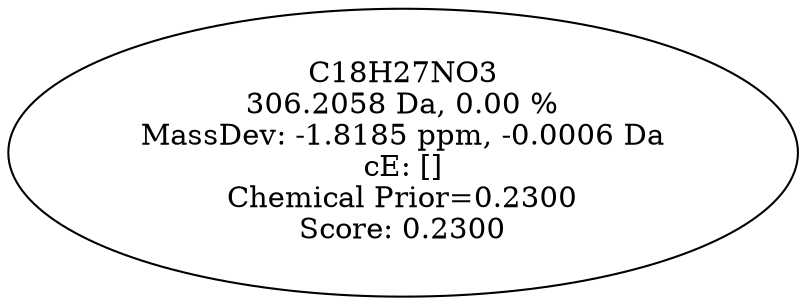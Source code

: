 strict digraph {
v1 [label="C18H27NO3\n306.2058 Da, 0.00 %\nMassDev: -1.8185 ppm, -0.0006 Da\ncE: []\nChemical Prior=0.2300\nScore: 0.2300"];
}